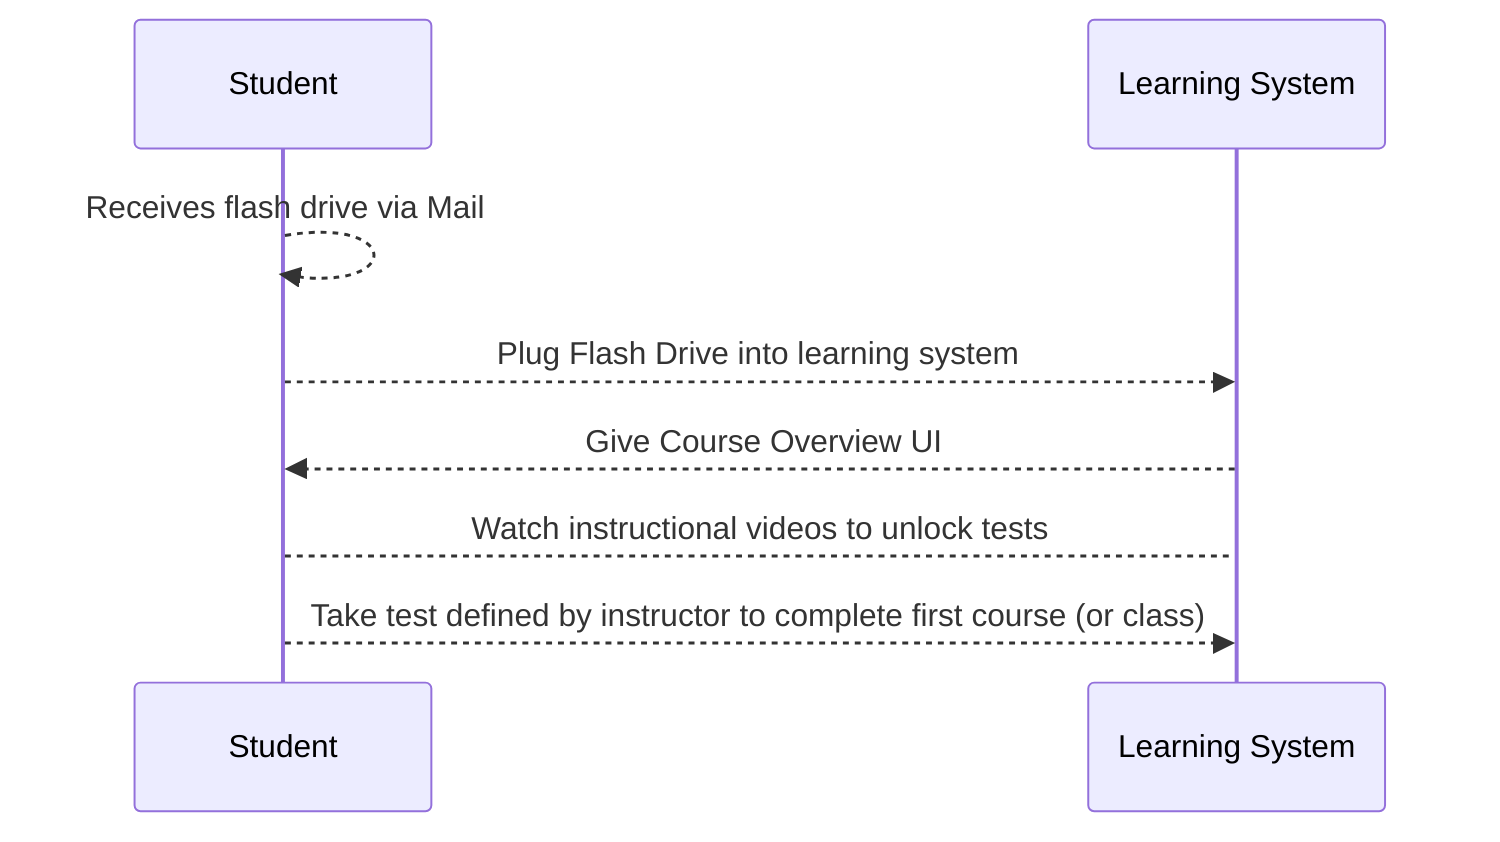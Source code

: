 sequenceDiagram
  participant S as Student
  participant L as Learning System

  S -->> S: Receives flash drive via Mail
  S -->> L: Plug Flash Drive into learning system
  L -->> S: Give Course Overview UI
  S --> L: Watch instructional videos to unlock tests
  S -->> L: Take test defined by instructor to complete first course (or class)